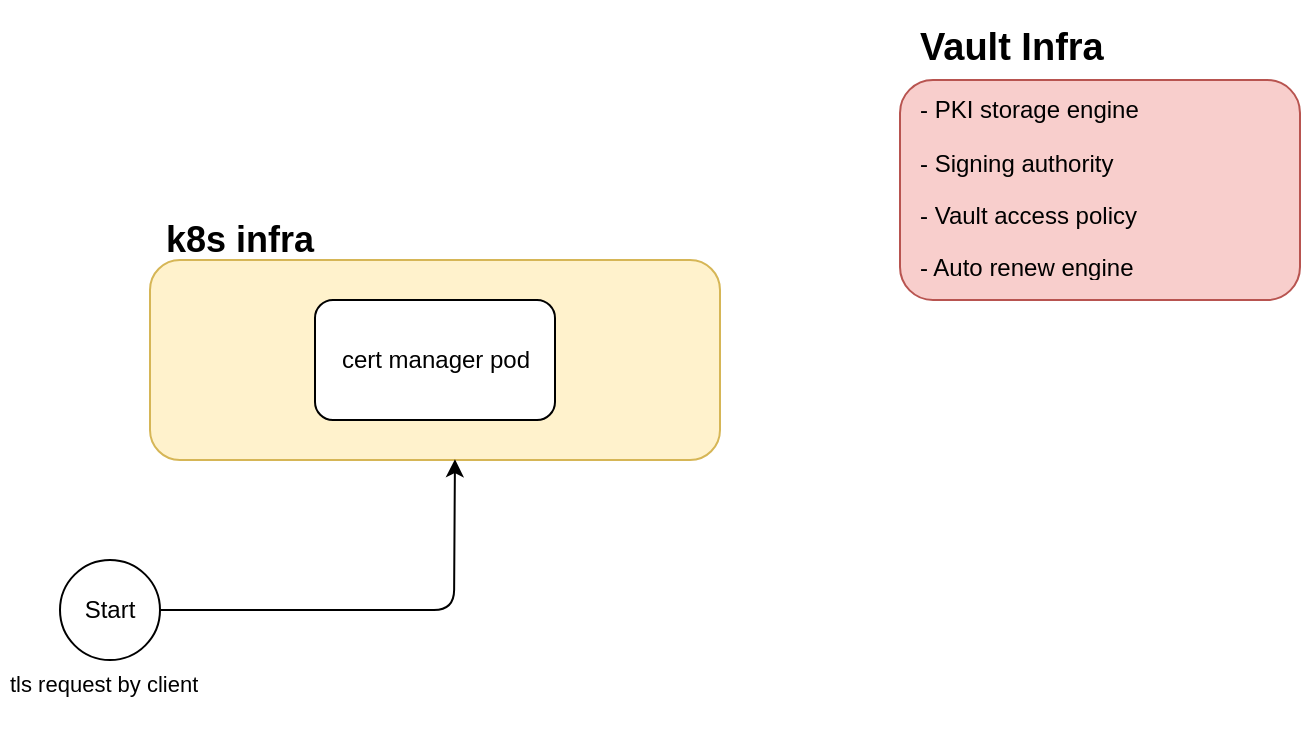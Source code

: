 <mxfile version="13.6.2" type="github">
  <diagram id="C5RBs43oDa-KdzZeNtuy" name="Page-1">
    <mxGraphModel dx="970" dy="465" grid="1" gridSize="10" guides="1" tooltips="1" connect="1" arrows="1" fold="1" page="1" pageScale="1" pageWidth="827" pageHeight="1169" math="0" shadow="0">
      <root>
        <mxCell id="WIyWlLk6GJQsqaUBKTNV-0" />
        <mxCell id="WIyWlLk6GJQsqaUBKTNV-1" parent="WIyWlLk6GJQsqaUBKTNV-0" />
        <mxCell id="XKmHDwgNy-t6aqt3oPUQ-0" value="Start" style="ellipse;whiteSpace=wrap;html=1;" vertex="1" parent="WIyWlLk6GJQsqaUBKTNV-1">
          <mxGeometry x="70" y="280" width="50" height="50" as="geometry" />
        </mxCell>
        <mxCell id="XKmHDwgNy-t6aqt3oPUQ-1" value="&lt;h1 style=&quot;font-size: 23px&quot;&gt;&lt;span style=&quot;font-weight: normal&quot;&gt;&lt;font style=&quot;font-size: 11px&quot;&gt;tls request by client&lt;/font&gt;&lt;/span&gt;&lt;/h1&gt;" style="text;html=1;strokeColor=none;fillColor=none;spacing=5;spacingTop=-20;whiteSpace=wrap;overflow=hidden;rounded=0;" vertex="1" parent="WIyWlLk6GJQsqaUBKTNV-1">
          <mxGeometry x="40" y="320" width="170" height="50" as="geometry" />
        </mxCell>
        <mxCell id="XKmHDwgNy-t6aqt3oPUQ-2" value="" style="rounded=1;whiteSpace=wrap;html=1;fillColor=#fff2cc;strokeColor=#d6b656;" vertex="1" parent="WIyWlLk6GJQsqaUBKTNV-1">
          <mxGeometry x="115" y="130" width="285" height="100" as="geometry" />
        </mxCell>
        <mxCell id="XKmHDwgNy-t6aqt3oPUQ-3" value="" style="endArrow=classic;html=1;exitX=1;exitY=0.5;exitDx=0;exitDy=0;entryX=0.535;entryY=0.996;entryDx=0;entryDy=0;entryPerimeter=0;" edge="1" parent="WIyWlLk6GJQsqaUBKTNV-1" source="XKmHDwgNy-t6aqt3oPUQ-0" target="XKmHDwgNy-t6aqt3oPUQ-2">
          <mxGeometry width="50" height="50" relative="1" as="geometry">
            <mxPoint x="290" y="320" as="sourcePoint" />
            <mxPoint x="330" y="260" as="targetPoint" />
            <Array as="points">
              <mxPoint x="267" y="305" />
            </Array>
          </mxGeometry>
        </mxCell>
        <mxCell id="XKmHDwgNy-t6aqt3oPUQ-4" value="k8s infra" style="text;html=1;strokeColor=none;fillColor=none;align=center;verticalAlign=middle;whiteSpace=wrap;rounded=0;fontSize=18;fontStyle=1" vertex="1" parent="WIyWlLk6GJQsqaUBKTNV-1">
          <mxGeometry x="110" y="110" width="100" height="20" as="geometry" />
        </mxCell>
        <mxCell id="XKmHDwgNy-t6aqt3oPUQ-5" value="cert manager pod" style="rounded=1;whiteSpace=wrap;html=1;" vertex="1" parent="WIyWlLk6GJQsqaUBKTNV-1">
          <mxGeometry x="197.5" y="150" width="120" height="60" as="geometry" />
        </mxCell>
        <mxCell id="XKmHDwgNy-t6aqt3oPUQ-7" value="" style="rounded=1;whiteSpace=wrap;html=1;fillColor=#f8cecc;strokeColor=#b85450;" vertex="1" parent="WIyWlLk6GJQsqaUBKTNV-1">
          <mxGeometry x="490" y="40" width="200" height="110" as="geometry" />
        </mxCell>
        <mxCell id="XKmHDwgNy-t6aqt3oPUQ-11" value="&lt;h1 style=&quot;font-size: 19px&quot;&gt;Vault Infra&lt;/h1&gt;&lt;p&gt;- PKI storage engine&lt;/p&gt;&lt;p&gt;- Signing authority&lt;/p&gt;&lt;p&gt;- Vault access policy&lt;/p&gt;&lt;p&gt;- Auto renew engine&lt;/p&gt;" style="text;html=1;strokeColor=none;fillColor=none;spacing=5;spacingTop=-20;whiteSpace=wrap;overflow=hidden;rounded=0;" vertex="1" parent="WIyWlLk6GJQsqaUBKTNV-1">
          <mxGeometry x="495" y="10" width="190" height="130" as="geometry" />
        </mxCell>
      </root>
    </mxGraphModel>
  </diagram>
</mxfile>
